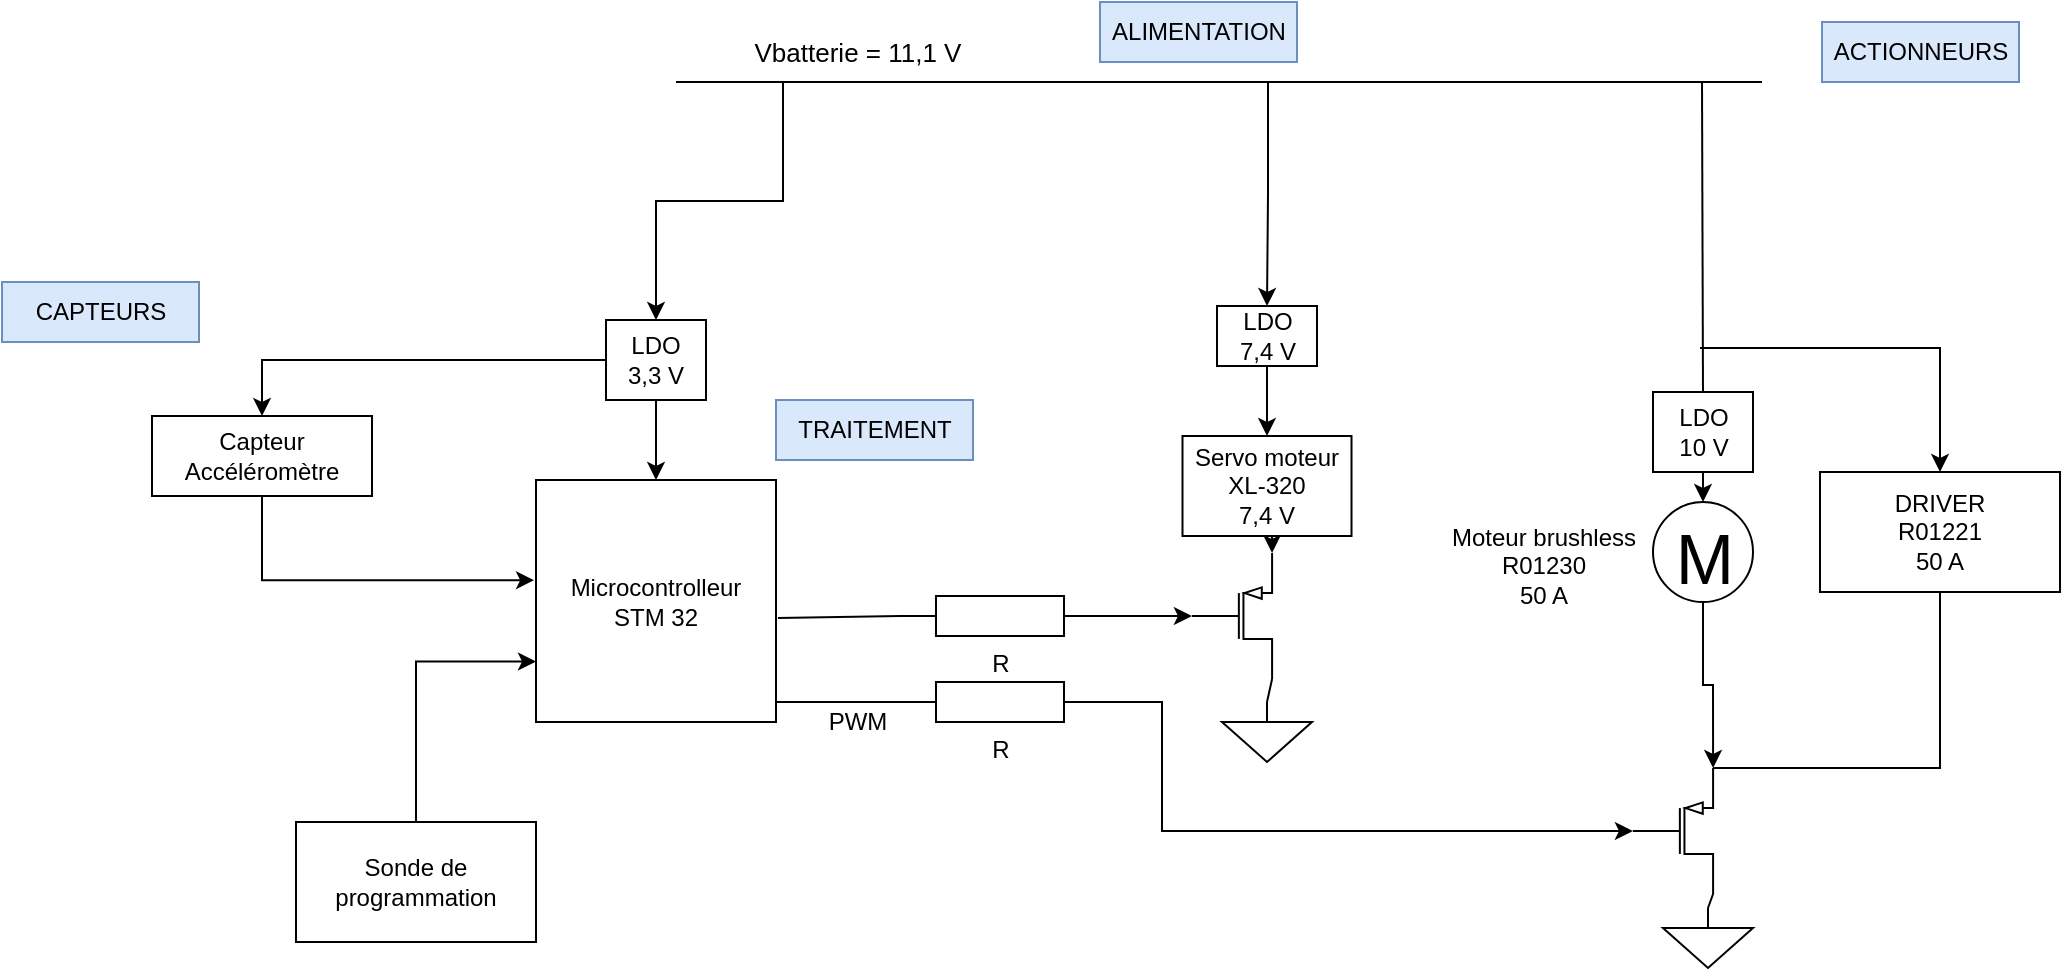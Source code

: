 <mxfile version="21.1.5" type="github">
  <diagram name="Page-1" id="BmPKDK8v9zG8-tpcR2I4">
    <mxGraphModel dx="1434" dy="685" grid="1" gridSize="10" guides="1" tooltips="1" connect="1" arrows="1" fold="1" page="1" pageScale="1" pageWidth="1169" pageHeight="827" math="0" shadow="0">
      <root>
        <mxCell id="0" />
        <mxCell id="1" parent="0" />
        <mxCell id="1hGbe3STKy7xls45Atfi-2" value="" style="endArrow=none;html=1;rounded=0;" edge="1" parent="1">
          <mxGeometry width="50" height="50" relative="1" as="geometry">
            <mxPoint x="407" y="190" as="sourcePoint" />
            <mxPoint x="950" y="190" as="targetPoint" />
          </mxGeometry>
        </mxCell>
        <mxCell id="1hGbe3STKy7xls45Atfi-38" style="edgeStyle=orthogonalEdgeStyle;rounded=0;orthogonalLoop=1;jettySize=auto;html=1;exitX=0.25;exitY=1;exitDx=0;exitDy=0;entryX=0.5;entryY=0;entryDx=0;entryDy=0;" edge="1" parent="1" source="1hGbe3STKy7xls45Atfi-4" target="1hGbe3STKy7xls45Atfi-5">
          <mxGeometry relative="1" as="geometry" />
        </mxCell>
        <mxCell id="1hGbe3STKy7xls45Atfi-4" value="&lt;font style=&quot;font-size: 13px;&quot;&gt;Vbatterie = 11,1 V&lt;/font&gt;" style="text;html=1;strokeColor=none;fillColor=none;align=center;verticalAlign=middle;whiteSpace=wrap;rounded=0;" vertex="1" parent="1">
          <mxGeometry x="423" y="160" width="150" height="30" as="geometry" />
        </mxCell>
        <mxCell id="1hGbe3STKy7xls45Atfi-7" style="edgeStyle=orthogonalEdgeStyle;rounded=0;orthogonalLoop=1;jettySize=auto;html=1;entryX=0.5;entryY=0;entryDx=0;entryDy=0;" edge="1" parent="1" target="1hGbe3STKy7xls45Atfi-8">
          <mxGeometry relative="1" as="geometry">
            <mxPoint x="397" y="389" as="targetPoint" />
            <mxPoint x="397" y="349" as="sourcePoint" />
            <Array as="points">
              <mxPoint x="397" y="367" />
              <mxPoint x="397" y="367" />
            </Array>
          </mxGeometry>
        </mxCell>
        <mxCell id="1hGbe3STKy7xls45Atfi-15" value="" style="edgeStyle=orthogonalEdgeStyle;rounded=0;orthogonalLoop=1;jettySize=auto;html=1;" edge="1" parent="1" source="1hGbe3STKy7xls45Atfi-5" target="1hGbe3STKy7xls45Atfi-14">
          <mxGeometry relative="1" as="geometry" />
        </mxCell>
        <mxCell id="1hGbe3STKy7xls45Atfi-5" value="LDO&lt;br&gt;3,3 V" style="rounded=0;whiteSpace=wrap;html=1;" vertex="1" parent="1">
          <mxGeometry x="372" y="309" width="50" height="40" as="geometry" />
        </mxCell>
        <mxCell id="1hGbe3STKy7xls45Atfi-8" value="Microcontrolleur&lt;br&gt;STM 32" style="rounded=0;whiteSpace=wrap;html=1;" vertex="1" parent="1">
          <mxGeometry x="337" y="389" width="120" height="121" as="geometry" />
        </mxCell>
        <mxCell id="1hGbe3STKy7xls45Atfi-10" style="edgeStyle=orthogonalEdgeStyle;rounded=0;orthogonalLoop=1;jettySize=auto;html=1;entryX=0;entryY=0.75;entryDx=0;entryDy=0;" edge="1" parent="1" source="1hGbe3STKy7xls45Atfi-9" target="1hGbe3STKy7xls45Atfi-8">
          <mxGeometry relative="1" as="geometry" />
        </mxCell>
        <mxCell id="1hGbe3STKy7xls45Atfi-9" value="Sonde de programmation" style="rounded=0;whiteSpace=wrap;html=1;" vertex="1" parent="1">
          <mxGeometry x="217" y="560" width="120" height="60" as="geometry" />
        </mxCell>
        <mxCell id="1hGbe3STKy7xls45Atfi-16" style="edgeStyle=orthogonalEdgeStyle;rounded=0;orthogonalLoop=1;jettySize=auto;html=1;exitX=0.5;exitY=1;exitDx=0;exitDy=0;entryX=-0.008;entryY=0.414;entryDx=0;entryDy=0;entryPerimeter=0;" edge="1" parent="1" source="1hGbe3STKy7xls45Atfi-14" target="1hGbe3STKy7xls45Atfi-8">
          <mxGeometry relative="1" as="geometry" />
        </mxCell>
        <mxCell id="1hGbe3STKy7xls45Atfi-14" value="Capteur&lt;br&gt;Accéléromètre" style="whiteSpace=wrap;html=1;rounded=0;" vertex="1" parent="1">
          <mxGeometry x="145" y="357" width="110" height="40" as="geometry" />
        </mxCell>
        <mxCell id="1hGbe3STKy7xls45Atfi-67" style="edgeStyle=orthogonalEdgeStyle;rounded=0;orthogonalLoop=1;jettySize=auto;html=1;exitX=1;exitY=0.5;exitDx=0;exitDy=0;exitPerimeter=0;entryX=0;entryY=0.5;entryDx=0;entryDy=0;entryPerimeter=0;" edge="1" parent="1" source="1hGbe3STKy7xls45Atfi-20" target="1hGbe3STKy7xls45Atfi-24">
          <mxGeometry relative="1" as="geometry">
            <Array as="points">
              <mxPoint x="650" y="500" />
              <mxPoint x="650" y="565" />
            </Array>
          </mxGeometry>
        </mxCell>
        <mxCell id="1hGbe3STKy7xls45Atfi-20" value="R" style="pointerEvents=1;verticalLabelPosition=bottom;shadow=0;dashed=0;align=center;html=1;verticalAlign=top;shape=mxgraph.electrical.resistors.resistor_1;" vertex="1" parent="1">
          <mxGeometry x="519" y="490" width="100" height="20" as="geometry" />
        </mxCell>
        <mxCell id="1hGbe3STKy7xls45Atfi-23" value="PWM" style="text;html=1;strokeColor=none;fillColor=none;align=center;verticalAlign=middle;whiteSpace=wrap;rounded=0;" vertex="1" parent="1">
          <mxGeometry x="483" y="500" width="30" height="20" as="geometry" />
        </mxCell>
        <mxCell id="1hGbe3STKy7xls45Atfi-24" value="" style="verticalLabelPosition=bottom;shadow=0;dashed=0;align=center;html=1;verticalAlign=top;shape=mxgraph.electrical.transistors.pmos;pointerEvents=1;" vertex="1" parent="1">
          <mxGeometry x="880.5" y="533" width="50" height="63" as="geometry" />
        </mxCell>
        <mxCell id="1hGbe3STKy7xls45Atfi-27" value="" style="pointerEvents=1;verticalLabelPosition=bottom;shadow=0;dashed=0;align=center;html=1;verticalAlign=top;shape=mxgraph.electrical.signal_sources.signal_ground;" vertex="1" parent="1">
          <mxGeometry x="900.5" y="603" width="45" height="30" as="geometry" />
        </mxCell>
        <mxCell id="1hGbe3STKy7xls45Atfi-28" value="" style="endArrow=none;html=1;rounded=0;entryX=1;entryY=1;entryDx=0;entryDy=0;entryPerimeter=0;exitX=0.5;exitY=0;exitDx=0;exitDy=0;exitPerimeter=0;" edge="1" parent="1" source="1hGbe3STKy7xls45Atfi-27" target="1hGbe3STKy7xls45Atfi-24">
          <mxGeometry width="50" height="50" relative="1" as="geometry">
            <mxPoint x="550.5" y="633" as="sourcePoint" />
            <mxPoint x="600.5" y="583" as="targetPoint" />
          </mxGeometry>
        </mxCell>
        <mxCell id="1hGbe3STKy7xls45Atfi-32" value="" style="endArrow=none;html=1;rounded=0;exitX=0.5;exitY=0;exitDx=0;exitDy=0;" edge="1" parent="1">
          <mxGeometry width="50" height="50" relative="1" as="geometry">
            <mxPoint x="920.5" y="345" as="sourcePoint" />
            <mxPoint x="920" y="190" as="targetPoint" />
          </mxGeometry>
        </mxCell>
        <mxCell id="1hGbe3STKy7xls45Atfi-40" style="edgeStyle=orthogonalEdgeStyle;rounded=0;orthogonalLoop=1;jettySize=auto;html=1;exitX=0.5;exitY=1;exitDx=0;exitDy=0;entryX=0.5;entryY=0;entryDx=0;entryDy=0;entryPerimeter=0;" edge="1" parent="1" source="1hGbe3STKy7xls45Atfi-35" target="1hGbe3STKy7xls45Atfi-37">
          <mxGeometry relative="1" as="geometry" />
        </mxCell>
        <mxCell id="1hGbe3STKy7xls45Atfi-35" value="LDO&lt;br&gt;10&amp;nbsp;V" style="rounded=0;whiteSpace=wrap;html=1;" vertex="1" parent="1">
          <mxGeometry x="895.5" y="345" width="50" height="40" as="geometry" />
        </mxCell>
        <mxCell id="1hGbe3STKy7xls45Atfi-50" style="edgeStyle=orthogonalEdgeStyle;rounded=0;orthogonalLoop=1;jettySize=auto;html=1;exitX=0.5;exitY=1;exitDx=0;exitDy=0;exitPerimeter=0;entryX=1;entryY=0;entryDx=0;entryDy=0;entryPerimeter=0;" edge="1" parent="1" source="1hGbe3STKy7xls45Atfi-37" target="1hGbe3STKy7xls45Atfi-24">
          <mxGeometry relative="1" as="geometry" />
        </mxCell>
        <mxCell id="1hGbe3STKy7xls45Atfi-37" value="&lt;font style=&quot;font-size: 35px;&quot;&gt;M&lt;/font&gt;" style="dashed=0;outlineConnect=0;align=center;html=1;shape=mxgraph.pid.engines.electric_motor;fontSize=45;" vertex="1" parent="1">
          <mxGeometry x="895.5" y="400" width="50" height="50" as="geometry" />
        </mxCell>
        <mxCell id="1hGbe3STKy7xls45Atfi-41" value="DRIVER&lt;br&gt;R01221&lt;br&gt;50 A" style="rounded=0;whiteSpace=wrap;html=1;" vertex="1" parent="1">
          <mxGeometry x="979" y="385" width="120" height="60" as="geometry" />
        </mxCell>
        <mxCell id="1hGbe3STKy7xls45Atfi-44" value="" style="endArrow=classic;html=1;rounded=0;entryX=0.5;entryY=0;entryDx=0;entryDy=0;" edge="1" parent="1" target="1hGbe3STKy7xls45Atfi-41">
          <mxGeometry width="50" height="50" relative="1" as="geometry">
            <mxPoint x="919" y="323" as="sourcePoint" />
            <mxPoint x="769" y="373" as="targetPoint" />
            <Array as="points">
              <mxPoint x="1039" y="323" />
            </Array>
          </mxGeometry>
        </mxCell>
        <mxCell id="1hGbe3STKy7xls45Atfi-45" value="Moteur brushless&lt;br&gt;R01230&lt;br&gt;50 A" style="text;html=1;strokeColor=none;fillColor=none;align=center;verticalAlign=middle;whiteSpace=wrap;rounded=0;" vertex="1" parent="1">
          <mxGeometry x="785.5" y="417" width="110" height="30" as="geometry" />
        </mxCell>
        <mxCell id="1hGbe3STKy7xls45Atfi-53" value="" style="endArrow=none;html=1;rounded=0;exitX=1;exitY=0;exitDx=0;exitDy=0;exitPerimeter=0;entryX=0.5;entryY=1;entryDx=0;entryDy=0;" edge="1" parent="1" source="1hGbe3STKy7xls45Atfi-24" target="1hGbe3STKy7xls45Atfi-41">
          <mxGeometry width="50" height="50" relative="1" as="geometry">
            <mxPoint x="719" y="423" as="sourcePoint" />
            <mxPoint x="769" y="373" as="targetPoint" />
            <Array as="points">
              <mxPoint x="1039" y="533" />
            </Array>
          </mxGeometry>
        </mxCell>
        <mxCell id="1hGbe3STKy7xls45Atfi-74" style="edgeStyle=orthogonalEdgeStyle;rounded=0;orthogonalLoop=1;jettySize=auto;html=1;exitX=0.5;exitY=1;exitDx=0;exitDy=0;entryX=1;entryY=0;entryDx=0;entryDy=0;entryPerimeter=0;" edge="1" parent="1" source="1hGbe3STKy7xls45Atfi-54" target="1hGbe3STKy7xls45Atfi-64">
          <mxGeometry relative="1" as="geometry" />
        </mxCell>
        <mxCell id="1hGbe3STKy7xls45Atfi-54" value="Servo moteur&lt;br&gt;XL-320&lt;br&gt;7,4 V" style="rounded=0;whiteSpace=wrap;html=1;" vertex="1" parent="1">
          <mxGeometry x="660.25" y="367" width="84.5" height="50" as="geometry" />
        </mxCell>
        <mxCell id="1hGbe3STKy7xls45Atfi-55" value="ACTIONNEURS" style="text;html=1;strokeColor=#6c8ebf;fillColor=#dae8fc;align=center;verticalAlign=middle;whiteSpace=wrap;rounded=0;" vertex="1" parent="1">
          <mxGeometry x="980" y="160" width="98.5" height="30" as="geometry" />
        </mxCell>
        <mxCell id="1hGbe3STKy7xls45Atfi-56" value="TRAITEMENT" style="text;html=1;strokeColor=#6c8ebf;fillColor=#dae8fc;align=center;verticalAlign=middle;whiteSpace=wrap;rounded=0;" vertex="1" parent="1">
          <mxGeometry x="457" y="349" width="98.5" height="30" as="geometry" />
        </mxCell>
        <mxCell id="1hGbe3STKy7xls45Atfi-57" value="CAPTEURS" style="text;html=1;strokeColor=#6c8ebf;fillColor=#dae8fc;align=center;verticalAlign=middle;whiteSpace=wrap;rounded=0;" vertex="1" parent="1">
          <mxGeometry x="70" y="290" width="98.5" height="30" as="geometry" />
        </mxCell>
        <mxCell id="1hGbe3STKy7xls45Atfi-58" value="ALIMENTATION" style="text;html=1;strokeColor=#6c8ebf;fillColor=#dae8fc;align=center;verticalAlign=middle;whiteSpace=wrap;rounded=0;" vertex="1" parent="1">
          <mxGeometry x="619" y="150" width="98.5" height="30" as="geometry" />
        </mxCell>
        <mxCell id="1hGbe3STKy7xls45Atfi-62" style="edgeStyle=orthogonalEdgeStyle;rounded=0;orthogonalLoop=1;jettySize=auto;html=1;entryX=0.5;entryY=0;entryDx=0;entryDy=0;" edge="1" parent="1" source="1hGbe3STKy7xls45Atfi-61" target="1hGbe3STKy7xls45Atfi-54">
          <mxGeometry relative="1" as="geometry" />
        </mxCell>
        <mxCell id="1hGbe3STKy7xls45Atfi-71" style="edgeStyle=orthogonalEdgeStyle;rounded=0;orthogonalLoop=1;jettySize=auto;html=1;exitX=0.5;exitY=0;exitDx=0;exitDy=0;entryX=0.5;entryY=0;entryDx=0;entryDy=0;" edge="1" parent="1" target="1hGbe3STKy7xls45Atfi-61">
          <mxGeometry relative="1" as="geometry">
            <mxPoint x="692" y="190" as="sourcePoint" />
            <Array as="points">
              <mxPoint x="703" y="190" />
              <mxPoint x="703" y="246" />
            </Array>
          </mxGeometry>
        </mxCell>
        <mxCell id="1hGbe3STKy7xls45Atfi-61" value="LDO&lt;br&gt;7,4 V" style="rounded=0;whiteSpace=wrap;html=1;" vertex="1" parent="1">
          <mxGeometry x="677.5" y="302" width="50" height="30" as="geometry" />
        </mxCell>
        <mxCell id="1hGbe3STKy7xls45Atfi-72" style="edgeStyle=orthogonalEdgeStyle;rounded=0;orthogonalLoop=1;jettySize=auto;html=1;exitX=1;exitY=0.5;exitDx=0;exitDy=0;exitPerimeter=0;entryX=0;entryY=0.5;entryDx=0;entryDy=0;entryPerimeter=0;" edge="1" parent="1" source="1hGbe3STKy7xls45Atfi-63" target="1hGbe3STKy7xls45Atfi-64">
          <mxGeometry relative="1" as="geometry" />
        </mxCell>
        <mxCell id="1hGbe3STKy7xls45Atfi-63" value="R" style="pointerEvents=1;verticalLabelPosition=bottom;shadow=0;dashed=0;align=center;html=1;verticalAlign=top;shape=mxgraph.electrical.resistors.resistor_1;" vertex="1" parent="1">
          <mxGeometry x="519" y="447" width="100" height="20" as="geometry" />
        </mxCell>
        <mxCell id="1hGbe3STKy7xls45Atfi-64" value="" style="verticalLabelPosition=bottom;shadow=0;dashed=0;align=center;html=1;verticalAlign=top;shape=mxgraph.electrical.transistors.pmos;pointerEvents=1;" vertex="1" parent="1">
          <mxGeometry x="660" y="425.5" width="50" height="63" as="geometry" />
        </mxCell>
        <mxCell id="1hGbe3STKy7xls45Atfi-65" value="" style="pointerEvents=1;verticalLabelPosition=bottom;shadow=0;dashed=0;align=center;html=1;verticalAlign=top;shape=mxgraph.electrical.signal_sources.signal_ground;" vertex="1" parent="1">
          <mxGeometry x="680" y="500" width="45" height="30" as="geometry" />
        </mxCell>
        <mxCell id="1hGbe3STKy7xls45Atfi-68" value="" style="endArrow=none;html=1;rounded=0;entryX=0;entryY=0.5;entryDx=0;entryDy=0;entryPerimeter=0;exitX=1;exitY=0.917;exitDx=0;exitDy=0;exitPerimeter=0;" edge="1" parent="1" source="1hGbe3STKy7xls45Atfi-8" target="1hGbe3STKy7xls45Atfi-20">
          <mxGeometry width="50" height="50" relative="1" as="geometry">
            <mxPoint x="457" y="570" as="sourcePoint" />
            <mxPoint x="507" y="520" as="targetPoint" />
          </mxGeometry>
        </mxCell>
        <mxCell id="1hGbe3STKy7xls45Atfi-70" value="" style="endArrow=none;html=1;rounded=0;entryX=0;entryY=0.5;entryDx=0;entryDy=0;entryPerimeter=0;exitX=1.008;exitY=0.57;exitDx=0;exitDy=0;exitPerimeter=0;" edge="1" parent="1" source="1hGbe3STKy7xls45Atfi-8" target="1hGbe3STKy7xls45Atfi-63">
          <mxGeometry width="50" height="50" relative="1" as="geometry">
            <mxPoint x="740" y="450" as="sourcePoint" />
            <mxPoint x="790" y="400" as="targetPoint" />
          </mxGeometry>
        </mxCell>
        <mxCell id="1hGbe3STKy7xls45Atfi-73" value="" style="endArrow=none;html=1;rounded=0;exitX=1;exitY=1;exitDx=0;exitDy=0;exitPerimeter=0;entryX=0.5;entryY=0;entryDx=0;entryDy=0;entryPerimeter=0;" edge="1" parent="1" source="1hGbe3STKy7xls45Atfi-64" target="1hGbe3STKy7xls45Atfi-65">
          <mxGeometry width="50" height="50" relative="1" as="geometry">
            <mxPoint x="740" y="450" as="sourcePoint" />
            <mxPoint x="790" y="400" as="targetPoint" />
          </mxGeometry>
        </mxCell>
      </root>
    </mxGraphModel>
  </diagram>
</mxfile>
